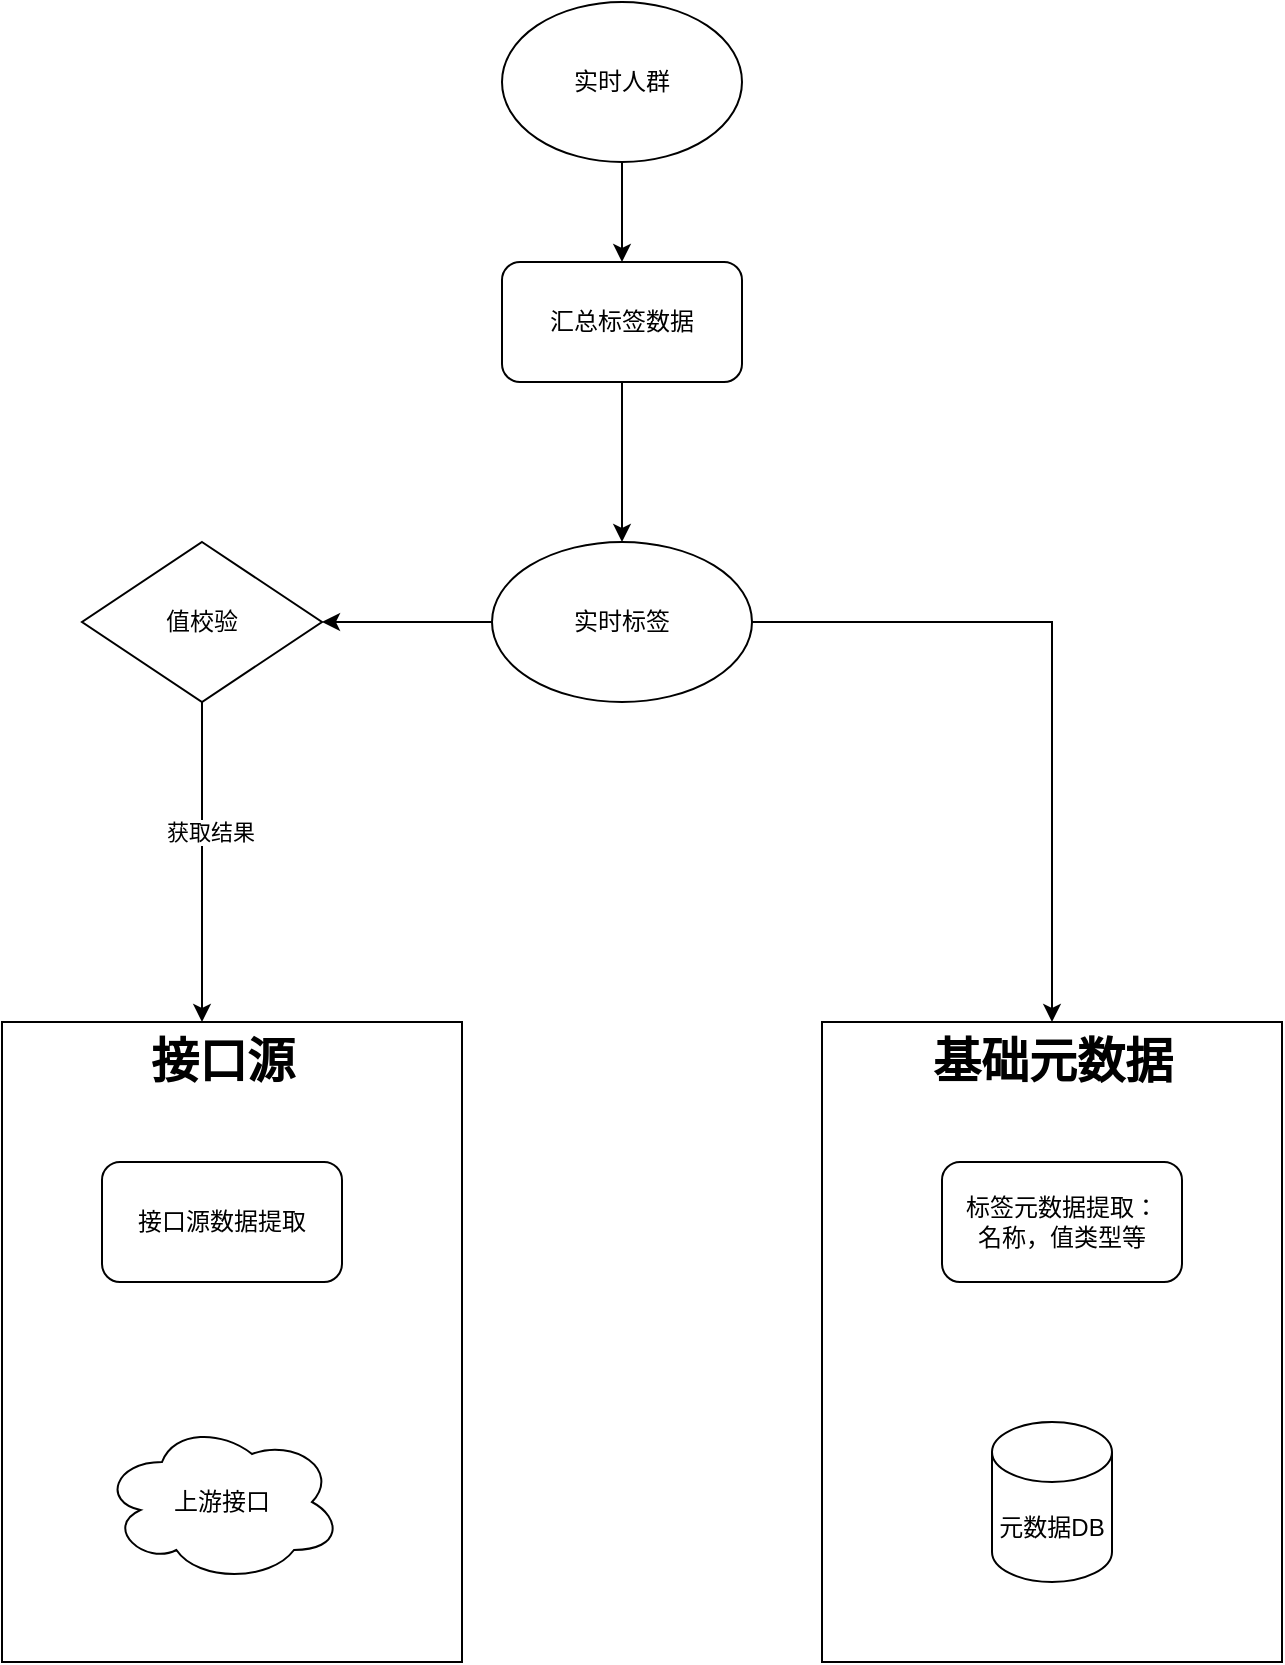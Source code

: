 <mxfile version="28.2.5">
  <diagram name="第 1 页" id="kR8XRyEq55Ck-Me1bEww">
    <mxGraphModel dx="1018" dy="1824" grid="1" gridSize="10" guides="1" tooltips="1" connect="1" arrows="1" fold="1" page="1" pageScale="1" pageWidth="827" pageHeight="1169" math="0" shadow="0">
      <root>
        <mxCell id="0" />
        <mxCell id="1" parent="0" />
        <mxCell id="Q13Pztqq7FikdaKVvbH1-13" style="edgeStyle=orthogonalEdgeStyle;rounded=0;orthogonalLoop=1;jettySize=auto;html=1;" edge="1" parent="1" source="Q13Pztqq7FikdaKVvbH1-1" target="Q13Pztqq7FikdaKVvbH1-11">
          <mxGeometry relative="1" as="geometry" />
        </mxCell>
        <mxCell id="Q13Pztqq7FikdaKVvbH1-18" value="" style="edgeStyle=orthogonalEdgeStyle;rounded=0;orthogonalLoop=1;jettySize=auto;html=1;" edge="1" parent="1" source="Q13Pztqq7FikdaKVvbH1-1" target="Q13Pztqq7FikdaKVvbH1-17">
          <mxGeometry relative="1" as="geometry" />
        </mxCell>
        <mxCell id="Q13Pztqq7FikdaKVvbH1-1" value="实时标签" style="ellipse;whiteSpace=wrap;html=1;" vertex="1" parent="1">
          <mxGeometry x="315" y="10" width="130" height="80" as="geometry" />
        </mxCell>
        <mxCell id="Q13Pztqq7FikdaKVvbH1-2" value="" style="rounded=0;whiteSpace=wrap;html=1;" vertex="1" parent="1">
          <mxGeometry x="70" y="250" width="230" height="320" as="geometry" />
        </mxCell>
        <mxCell id="Q13Pztqq7FikdaKVvbH1-3" value="接口源" style="text;strokeColor=none;fillColor=none;html=1;fontSize=24;fontStyle=1;verticalAlign=middle;align=center;" vertex="1" parent="1">
          <mxGeometry x="130" y="250" width="100" height="40" as="geometry" />
        </mxCell>
        <mxCell id="Q13Pztqq7FikdaKVvbH1-4" value="上游接口" style="ellipse;shape=cloud;whiteSpace=wrap;html=1;" vertex="1" parent="1">
          <mxGeometry x="120" y="450" width="120" height="80" as="geometry" />
        </mxCell>
        <mxCell id="Q13Pztqq7FikdaKVvbH1-8" value="" style="edgeStyle=orthogonalEdgeStyle;rounded=0;orthogonalLoop=1;jettySize=auto;html=1;" edge="1" parent="1" source="Q13Pztqq7FikdaKVvbH1-5" target="Q13Pztqq7FikdaKVvbH1-7">
          <mxGeometry relative="1" as="geometry" />
        </mxCell>
        <mxCell id="Q13Pztqq7FikdaKVvbH1-5" value="实时人群" style="ellipse;whiteSpace=wrap;html=1;" vertex="1" parent="1">
          <mxGeometry x="320" y="-260" width="120" height="80" as="geometry" />
        </mxCell>
        <mxCell id="Q13Pztqq7FikdaKVvbH1-9" value="" style="edgeStyle=orthogonalEdgeStyle;rounded=0;orthogonalLoop=1;jettySize=auto;html=1;" edge="1" parent="1" source="Q13Pztqq7FikdaKVvbH1-7" target="Q13Pztqq7FikdaKVvbH1-1">
          <mxGeometry relative="1" as="geometry" />
        </mxCell>
        <mxCell id="Q13Pztqq7FikdaKVvbH1-7" value="汇总标签数据" style="rounded=1;whiteSpace=wrap;html=1;" vertex="1" parent="1">
          <mxGeometry x="320" y="-130" width="120" height="60" as="geometry" />
        </mxCell>
        <mxCell id="Q13Pztqq7FikdaKVvbH1-11" value="" style="rounded=0;whiteSpace=wrap;html=1;" vertex="1" parent="1">
          <mxGeometry x="480" y="250" width="230" height="320" as="geometry" />
        </mxCell>
        <mxCell id="Q13Pztqq7FikdaKVvbH1-12" value="基础元数据" style="text;strokeColor=none;fillColor=none;html=1;fontSize=24;fontStyle=1;verticalAlign=middle;align=center;" vertex="1" parent="1">
          <mxGeometry x="545" y="250" width="100" height="40" as="geometry" />
        </mxCell>
        <mxCell id="Q13Pztqq7FikdaKVvbH1-14" value="元数据DB" style="shape=cylinder3;whiteSpace=wrap;html=1;boundedLbl=1;backgroundOutline=1;size=15;" vertex="1" parent="1">
          <mxGeometry x="565" y="450" width="60" height="80" as="geometry" />
        </mxCell>
        <mxCell id="Q13Pztqq7FikdaKVvbH1-15" value="接口源数据提取" style="rounded=1;whiteSpace=wrap;html=1;" vertex="1" parent="1">
          <mxGeometry x="120" y="320" width="120" height="60" as="geometry" />
        </mxCell>
        <mxCell id="Q13Pztqq7FikdaKVvbH1-16" value="标签元数据提取：&lt;div&gt;名称，值类型等&lt;/div&gt;" style="rounded=1;whiteSpace=wrap;html=1;" vertex="1" parent="1">
          <mxGeometry x="540" y="320" width="120" height="60" as="geometry" />
        </mxCell>
        <mxCell id="Q13Pztqq7FikdaKVvbH1-17" value="值校验" style="rhombus;whiteSpace=wrap;html=1;" vertex="1" parent="1">
          <mxGeometry x="110" y="10" width="120" height="80" as="geometry" />
        </mxCell>
        <mxCell id="Q13Pztqq7FikdaKVvbH1-19" style="edgeStyle=orthogonalEdgeStyle;rounded=0;orthogonalLoop=1;jettySize=auto;html=1;entryX=0.4;entryY=0;entryDx=0;entryDy=0;entryPerimeter=0;" edge="1" parent="1" source="Q13Pztqq7FikdaKVvbH1-17" target="Q13Pztqq7FikdaKVvbH1-3">
          <mxGeometry relative="1" as="geometry" />
        </mxCell>
        <mxCell id="Q13Pztqq7FikdaKVvbH1-20" value="获取结果" style="edgeLabel;html=1;align=center;verticalAlign=middle;resizable=0;points=[];" vertex="1" connectable="0" parent="Q13Pztqq7FikdaKVvbH1-19">
          <mxGeometry x="-0.188" y="4" relative="1" as="geometry">
            <mxPoint as="offset" />
          </mxGeometry>
        </mxCell>
      </root>
    </mxGraphModel>
  </diagram>
</mxfile>
